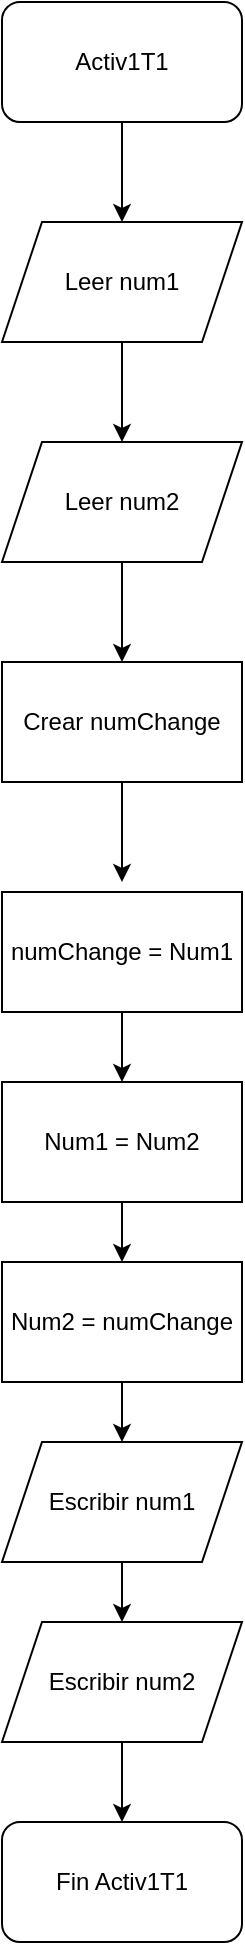 <mxfile version="21.7.5" type="device">
  <diagram name="Página-1" id="v0AngXhe5o8vwyZcoma5">
    <mxGraphModel dx="757" dy="566" grid="1" gridSize="10" guides="1" tooltips="1" connect="1" arrows="1" fold="1" page="1" pageScale="1" pageWidth="827" pageHeight="1169" math="0" shadow="0">
      <root>
        <mxCell id="0" />
        <mxCell id="1" parent="0" />
        <mxCell id="gPobE8zA5E82etMXBODU-23" style="edgeStyle=orthogonalEdgeStyle;rounded=0;orthogonalLoop=1;jettySize=auto;html=1;entryX=0.5;entryY=0;entryDx=0;entryDy=0;" edge="1" parent="1" source="gPobE8zA5E82etMXBODU-1" target="gPobE8zA5E82etMXBODU-2">
          <mxGeometry relative="1" as="geometry" />
        </mxCell>
        <mxCell id="gPobE8zA5E82etMXBODU-1" value="Activ1T1" style="rounded=1;whiteSpace=wrap;html=1;" vertex="1" parent="1">
          <mxGeometry x="360" y="80" width="120" height="60" as="geometry" />
        </mxCell>
        <mxCell id="gPobE8zA5E82etMXBODU-14" style="edgeStyle=orthogonalEdgeStyle;rounded=0;orthogonalLoop=1;jettySize=auto;html=1;entryX=0.5;entryY=0;entryDx=0;entryDy=0;" edge="1" parent="1" source="gPobE8zA5E82etMXBODU-2" target="gPobE8zA5E82etMXBODU-3">
          <mxGeometry relative="1" as="geometry" />
        </mxCell>
        <mxCell id="gPobE8zA5E82etMXBODU-2" value="Leer num1" style="shape=parallelogram;perimeter=parallelogramPerimeter;whiteSpace=wrap;html=1;fixedSize=1;" vertex="1" parent="1">
          <mxGeometry x="360" y="190" width="120" height="60" as="geometry" />
        </mxCell>
        <mxCell id="gPobE8zA5E82etMXBODU-15" style="edgeStyle=orthogonalEdgeStyle;rounded=0;orthogonalLoop=1;jettySize=auto;html=1;entryX=0.5;entryY=0;entryDx=0;entryDy=0;" edge="1" parent="1" source="gPobE8zA5E82etMXBODU-3" target="gPobE8zA5E82etMXBODU-5">
          <mxGeometry relative="1" as="geometry" />
        </mxCell>
        <mxCell id="gPobE8zA5E82etMXBODU-3" value="Leer num2" style="shape=parallelogram;perimeter=parallelogramPerimeter;whiteSpace=wrap;html=1;fixedSize=1;" vertex="1" parent="1">
          <mxGeometry x="360" y="300" width="120" height="60" as="geometry" />
        </mxCell>
        <mxCell id="gPobE8zA5E82etMXBODU-17" style="edgeStyle=orthogonalEdgeStyle;rounded=0;orthogonalLoop=1;jettySize=auto;html=1;" edge="1" parent="1" source="gPobE8zA5E82etMXBODU-5">
          <mxGeometry relative="1" as="geometry">
            <mxPoint x="420" y="520" as="targetPoint" />
          </mxGeometry>
        </mxCell>
        <mxCell id="gPobE8zA5E82etMXBODU-5" value="Crear numChange" style="rounded=0;whiteSpace=wrap;html=1;" vertex="1" parent="1">
          <mxGeometry x="360" y="410" width="120" height="60" as="geometry" />
        </mxCell>
        <mxCell id="gPobE8zA5E82etMXBODU-18" style="edgeStyle=orthogonalEdgeStyle;rounded=0;orthogonalLoop=1;jettySize=auto;html=1;entryX=0.5;entryY=0;entryDx=0;entryDy=0;" edge="1" parent="1" source="gPobE8zA5E82etMXBODU-6" target="gPobE8zA5E82etMXBODU-8">
          <mxGeometry relative="1" as="geometry" />
        </mxCell>
        <mxCell id="gPobE8zA5E82etMXBODU-6" value="numChange = Num1" style="rounded=0;whiteSpace=wrap;html=1;" vertex="1" parent="1">
          <mxGeometry x="360" y="525" width="120" height="60" as="geometry" />
        </mxCell>
        <mxCell id="gPobE8zA5E82etMXBODU-20" style="edgeStyle=orthogonalEdgeStyle;rounded=0;orthogonalLoop=1;jettySize=auto;html=1;entryX=0.5;entryY=0;entryDx=0;entryDy=0;" edge="1" parent="1" source="gPobE8zA5E82etMXBODU-7" target="gPobE8zA5E82etMXBODU-11">
          <mxGeometry relative="1" as="geometry" />
        </mxCell>
        <mxCell id="gPobE8zA5E82etMXBODU-7" value="Num2 = numChange" style="rounded=0;whiteSpace=wrap;html=1;" vertex="1" parent="1">
          <mxGeometry x="360" y="710" width="120" height="60" as="geometry" />
        </mxCell>
        <mxCell id="gPobE8zA5E82etMXBODU-19" style="edgeStyle=orthogonalEdgeStyle;rounded=0;orthogonalLoop=1;jettySize=auto;html=1;entryX=0.5;entryY=0;entryDx=0;entryDy=0;" edge="1" parent="1" source="gPobE8zA5E82etMXBODU-8" target="gPobE8zA5E82etMXBODU-7">
          <mxGeometry relative="1" as="geometry" />
        </mxCell>
        <mxCell id="gPobE8zA5E82etMXBODU-8" value="Num1 = Num2" style="rounded=0;whiteSpace=wrap;html=1;" vertex="1" parent="1">
          <mxGeometry x="360" y="620" width="120" height="60" as="geometry" />
        </mxCell>
        <mxCell id="gPobE8zA5E82etMXBODU-9" value="Fin Activ1T1" style="rounded=1;whiteSpace=wrap;html=1;" vertex="1" parent="1">
          <mxGeometry x="360" y="990" width="120" height="60" as="geometry" />
        </mxCell>
        <mxCell id="gPobE8zA5E82etMXBODU-21" style="edgeStyle=orthogonalEdgeStyle;rounded=0;orthogonalLoop=1;jettySize=auto;html=1;entryX=0.5;entryY=0;entryDx=0;entryDy=0;" edge="1" parent="1" source="gPobE8zA5E82etMXBODU-11" target="gPobE8zA5E82etMXBODU-12">
          <mxGeometry relative="1" as="geometry" />
        </mxCell>
        <mxCell id="gPobE8zA5E82etMXBODU-11" value="Escribir num1" style="shape=parallelogram;perimeter=parallelogramPerimeter;whiteSpace=wrap;html=1;fixedSize=1;" vertex="1" parent="1">
          <mxGeometry x="360" y="800" width="120" height="60" as="geometry" />
        </mxCell>
        <mxCell id="gPobE8zA5E82etMXBODU-22" style="edgeStyle=orthogonalEdgeStyle;rounded=0;orthogonalLoop=1;jettySize=auto;html=1;entryX=0.5;entryY=0;entryDx=0;entryDy=0;" edge="1" parent="1" source="gPobE8zA5E82etMXBODU-12" target="gPobE8zA5E82etMXBODU-9">
          <mxGeometry relative="1" as="geometry" />
        </mxCell>
        <mxCell id="gPobE8zA5E82etMXBODU-12" value="Escribir num2" style="shape=parallelogram;perimeter=parallelogramPerimeter;whiteSpace=wrap;html=1;fixedSize=1;" vertex="1" parent="1">
          <mxGeometry x="360" y="890" width="120" height="60" as="geometry" />
        </mxCell>
      </root>
    </mxGraphModel>
  </diagram>
</mxfile>
